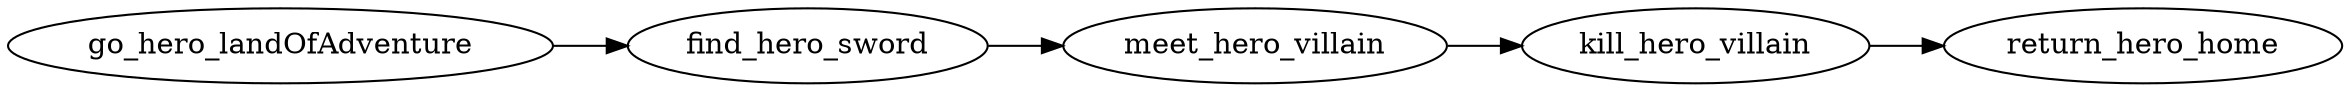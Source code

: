digraph G {
  rankdir=LR;
  go_hero_landOfAdventure -> find_hero_sword -> meet_hero_villain -> kill_hero_villain -> return_hero_home;
}